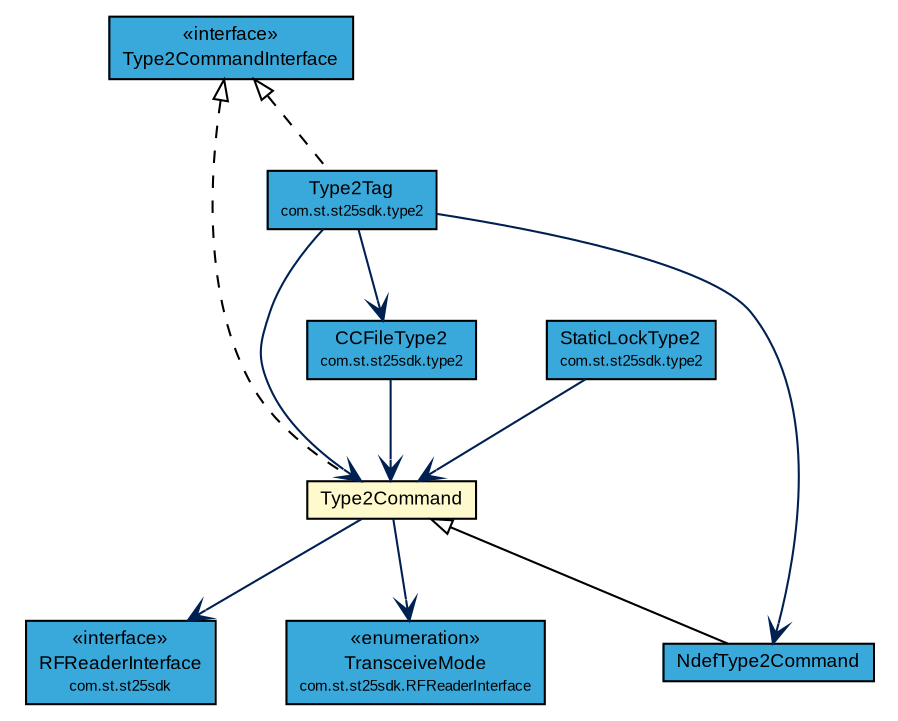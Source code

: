 #!/usr/local/bin/dot
#
# Class diagram 
# Generated by UMLGraph version R5_7_2-3-gee82a7 (http://www.umlgraph.org/)
#

digraph G {
	edge [fontname="arial",fontsize=10,labelfontname="arial",labelfontsize=10];
	node [fontname="arial",fontsize=10,shape=plaintext];
	nodesep=0.25;
	ranksep=0.5;
	// com.st.st25sdk.RFReaderInterface
	c54045 [label=<<table title="com.st.st25sdk.RFReaderInterface" border="0" cellborder="1" cellspacing="0" cellpadding="2" port="p" bgcolor="#39a9dc" href="../RFReaderInterface.html">
		<tr><td><table border="0" cellspacing="0" cellpadding="1">
<tr><td align="center" balign="center"> &#171;interface&#187; </td></tr>
<tr><td align="center" balign="center"> RFReaderInterface </td></tr>
<tr><td align="center" balign="center"><font point-size="7.0"> com.st.st25sdk </font></td></tr>
		</table></td></tr>
		</table>>, URL="../RFReaderInterface.html", fontname="arial", fontcolor="black", fontsize=9.0];
	// com.st.st25sdk.RFReaderInterface.TransceiveMode
	c54047 [label=<<table title="com.st.st25sdk.RFReaderInterface.TransceiveMode" border="0" cellborder="1" cellspacing="0" cellpadding="2" port="p" bgcolor="#39a9dc" href="../RFReaderInterface.TransceiveMode.html">
		<tr><td><table border="0" cellspacing="0" cellpadding="1">
<tr><td align="center" balign="center"> &#171;enumeration&#187; </td></tr>
<tr><td align="center" balign="center"> TransceiveMode </td></tr>
<tr><td align="center" balign="center"><font point-size="7.0"> com.st.st25sdk.RFReaderInterface </font></td></tr>
		</table></td></tr>
		</table>>, URL="../RFReaderInterface.TransceiveMode.html", fontname="arial", fontcolor="black", fontsize=9.0];
	// com.st.st25sdk.command.Type2CommandInterface
	c54076 [label=<<table title="com.st.st25sdk.command.Type2CommandInterface" border="0" cellborder="1" cellspacing="0" cellpadding="2" port="p" bgcolor="#39a9dc" href="./Type2CommandInterface.html">
		<tr><td><table border="0" cellspacing="0" cellpadding="1">
<tr><td align="center" balign="center"> &#171;interface&#187; </td></tr>
<tr><td align="center" balign="center"> Type2CommandInterface </td></tr>
		</table></td></tr>
		</table>>, URL="./Type2CommandInterface.html", fontname="arial", fontcolor="black", fontsize=9.0];
	// com.st.st25sdk.command.Type2Command
	c54077 [label=<<table title="com.st.st25sdk.command.Type2Command" border="0" cellborder="1" cellspacing="0" cellpadding="2" port="p" bgcolor="lemonChiffon" href="./Type2Command.html">
		<tr><td><table border="0" cellspacing="0" cellpadding="1">
<tr><td align="center" balign="center"> Type2Command </td></tr>
		</table></td></tr>
		</table>>, URL="./Type2Command.html", fontname="arial", fontcolor="black", fontsize=9.0];
	// com.st.st25sdk.command.NdefType2Command
	c54088 [label=<<table title="com.st.st25sdk.command.NdefType2Command" border="0" cellborder="1" cellspacing="0" cellpadding="2" port="p" bgcolor="#39a9dc" href="./NdefType2Command.html">
		<tr><td><table border="0" cellspacing="0" cellpadding="1">
<tr><td align="center" balign="center"> NdefType2Command </td></tr>
		</table></td></tr>
		</table>>, URL="./NdefType2Command.html", fontname="arial", fontcolor="black", fontsize=9.0];
	// com.st.st25sdk.type2.Type2Tag
	c54139 [label=<<table title="com.st.st25sdk.type2.Type2Tag" border="0" cellborder="1" cellspacing="0" cellpadding="2" port="p" bgcolor="#39a9dc" href="../type2/Type2Tag.html">
		<tr><td><table border="0" cellspacing="0" cellpadding="1">
<tr><td align="center" balign="center"> Type2Tag </td></tr>
<tr><td align="center" balign="center"><font point-size="7.0"> com.st.st25sdk.type2 </font></td></tr>
		</table></td></tr>
		</table>>, URL="../type2/Type2Tag.html", fontname="arial", fontcolor="black", fontsize=9.0];
	// com.st.st25sdk.type2.StaticLockType2
	c54144 [label=<<table title="com.st.st25sdk.type2.StaticLockType2" border="0" cellborder="1" cellspacing="0" cellpadding="2" port="p" bgcolor="#39a9dc" href="../type2/StaticLockType2.html">
		<tr><td><table border="0" cellspacing="0" cellpadding="1">
<tr><td align="center" balign="center"> StaticLockType2 </td></tr>
<tr><td align="center" balign="center"><font point-size="7.0"> com.st.st25sdk.type2 </font></td></tr>
		</table></td></tr>
		</table>>, URL="../type2/StaticLockType2.html", fontname="arial", fontcolor="black", fontsize=9.0];
	// com.st.st25sdk.type2.CCFileType2
	c54148 [label=<<table title="com.st.st25sdk.type2.CCFileType2" border="0" cellborder="1" cellspacing="0" cellpadding="2" port="p" bgcolor="#39a9dc" href="../type2/CCFileType2.html">
		<tr><td><table border="0" cellspacing="0" cellpadding="1">
<tr><td align="center" balign="center"> CCFileType2 </td></tr>
<tr><td align="center" balign="center"><font point-size="7.0"> com.st.st25sdk.type2 </font></td></tr>
		</table></td></tr>
		</table>>, URL="../type2/CCFileType2.html", fontname="arial", fontcolor="black", fontsize=9.0];
	//com.st.st25sdk.command.Type2Command implements com.st.st25sdk.command.Type2CommandInterface
	c54076:p -> c54077:p [dir=back,arrowtail=empty,style=dashed];
	//com.st.st25sdk.command.NdefType2Command extends com.st.st25sdk.command.Type2Command
	c54077:p -> c54088:p [dir=back,arrowtail=empty];
	//com.st.st25sdk.type2.Type2Tag implements com.st.st25sdk.command.Type2CommandInterface
	c54076:p -> c54139:p [dir=back,arrowtail=empty,style=dashed];
	// com.st.st25sdk.command.Type2Command NAVASSOC com.st.st25sdk.RFReaderInterface
	c54077:p -> c54045:p [taillabel="", label="", headlabel="", fontname="arial", fontcolor="#002052", fontsize=10.0, color="#002052", arrowhead=open];
	// com.st.st25sdk.command.Type2Command NAVASSOC com.st.st25sdk.RFReaderInterface.TransceiveMode
	c54077:p -> c54047:p [taillabel="", label="", headlabel="", fontname="arial", fontcolor="#002052", fontsize=10.0, color="#002052", arrowhead=open];
	// com.st.st25sdk.type2.Type2Tag NAVASSOC com.st.st25sdk.command.Type2Command
	c54139:p -> c54077:p [taillabel="", label="", headlabel="", fontname="arial", fontcolor="#002052", fontsize=10.0, color="#002052", arrowhead=open];
	// com.st.st25sdk.type2.Type2Tag NAVASSOC com.st.st25sdk.type2.CCFileType2
	c54139:p -> c54148:p [taillabel="", label="", headlabel="", fontname="arial", fontcolor="#002052", fontsize=10.0, color="#002052", arrowhead=open];
	// com.st.st25sdk.type2.Type2Tag NAVASSOC com.st.st25sdk.command.NdefType2Command
	c54139:p -> c54088:p [taillabel="", label="", headlabel="", fontname="arial", fontcolor="#002052", fontsize=10.0, color="#002052", arrowhead=open];
	// com.st.st25sdk.type2.StaticLockType2 NAVASSOC com.st.st25sdk.command.Type2Command
	c54144:p -> c54077:p [taillabel="", label="", headlabel="", fontname="arial", fontcolor="#002052", fontsize=10.0, color="#002052", arrowhead=open];
	// com.st.st25sdk.type2.CCFileType2 NAVASSOC com.st.st25sdk.command.Type2Command
	c54148:p -> c54077:p [taillabel="", label="", headlabel="", fontname="arial", fontcolor="#002052", fontsize=10.0, color="#002052", arrowhead=open];
}

